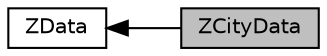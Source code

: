 digraph "ZCityData"
{
  edge [fontname="Helvetica",fontsize="10",labelfontname="Helvetica",labelfontsize="10"];
  node [fontname="Helvetica",fontsize="10",shape=box];
  rankdir=LR;
  Node0 [label="ZCityData",height=0.2,width=0.4,color="black", fillcolor="grey75", style="filled", fontcolor="black",tooltip="The data classes and utility methods of the library."];
  Node1 [label="ZData",height=0.2,width=0.4,color="black", fillcolor="white", style="filled",URL="$group__z_data.html",tooltip="The data classes and utility methods of the library."];
  Node1->Node0 [shape=plaintext, dir="back", style="solid"];
}
